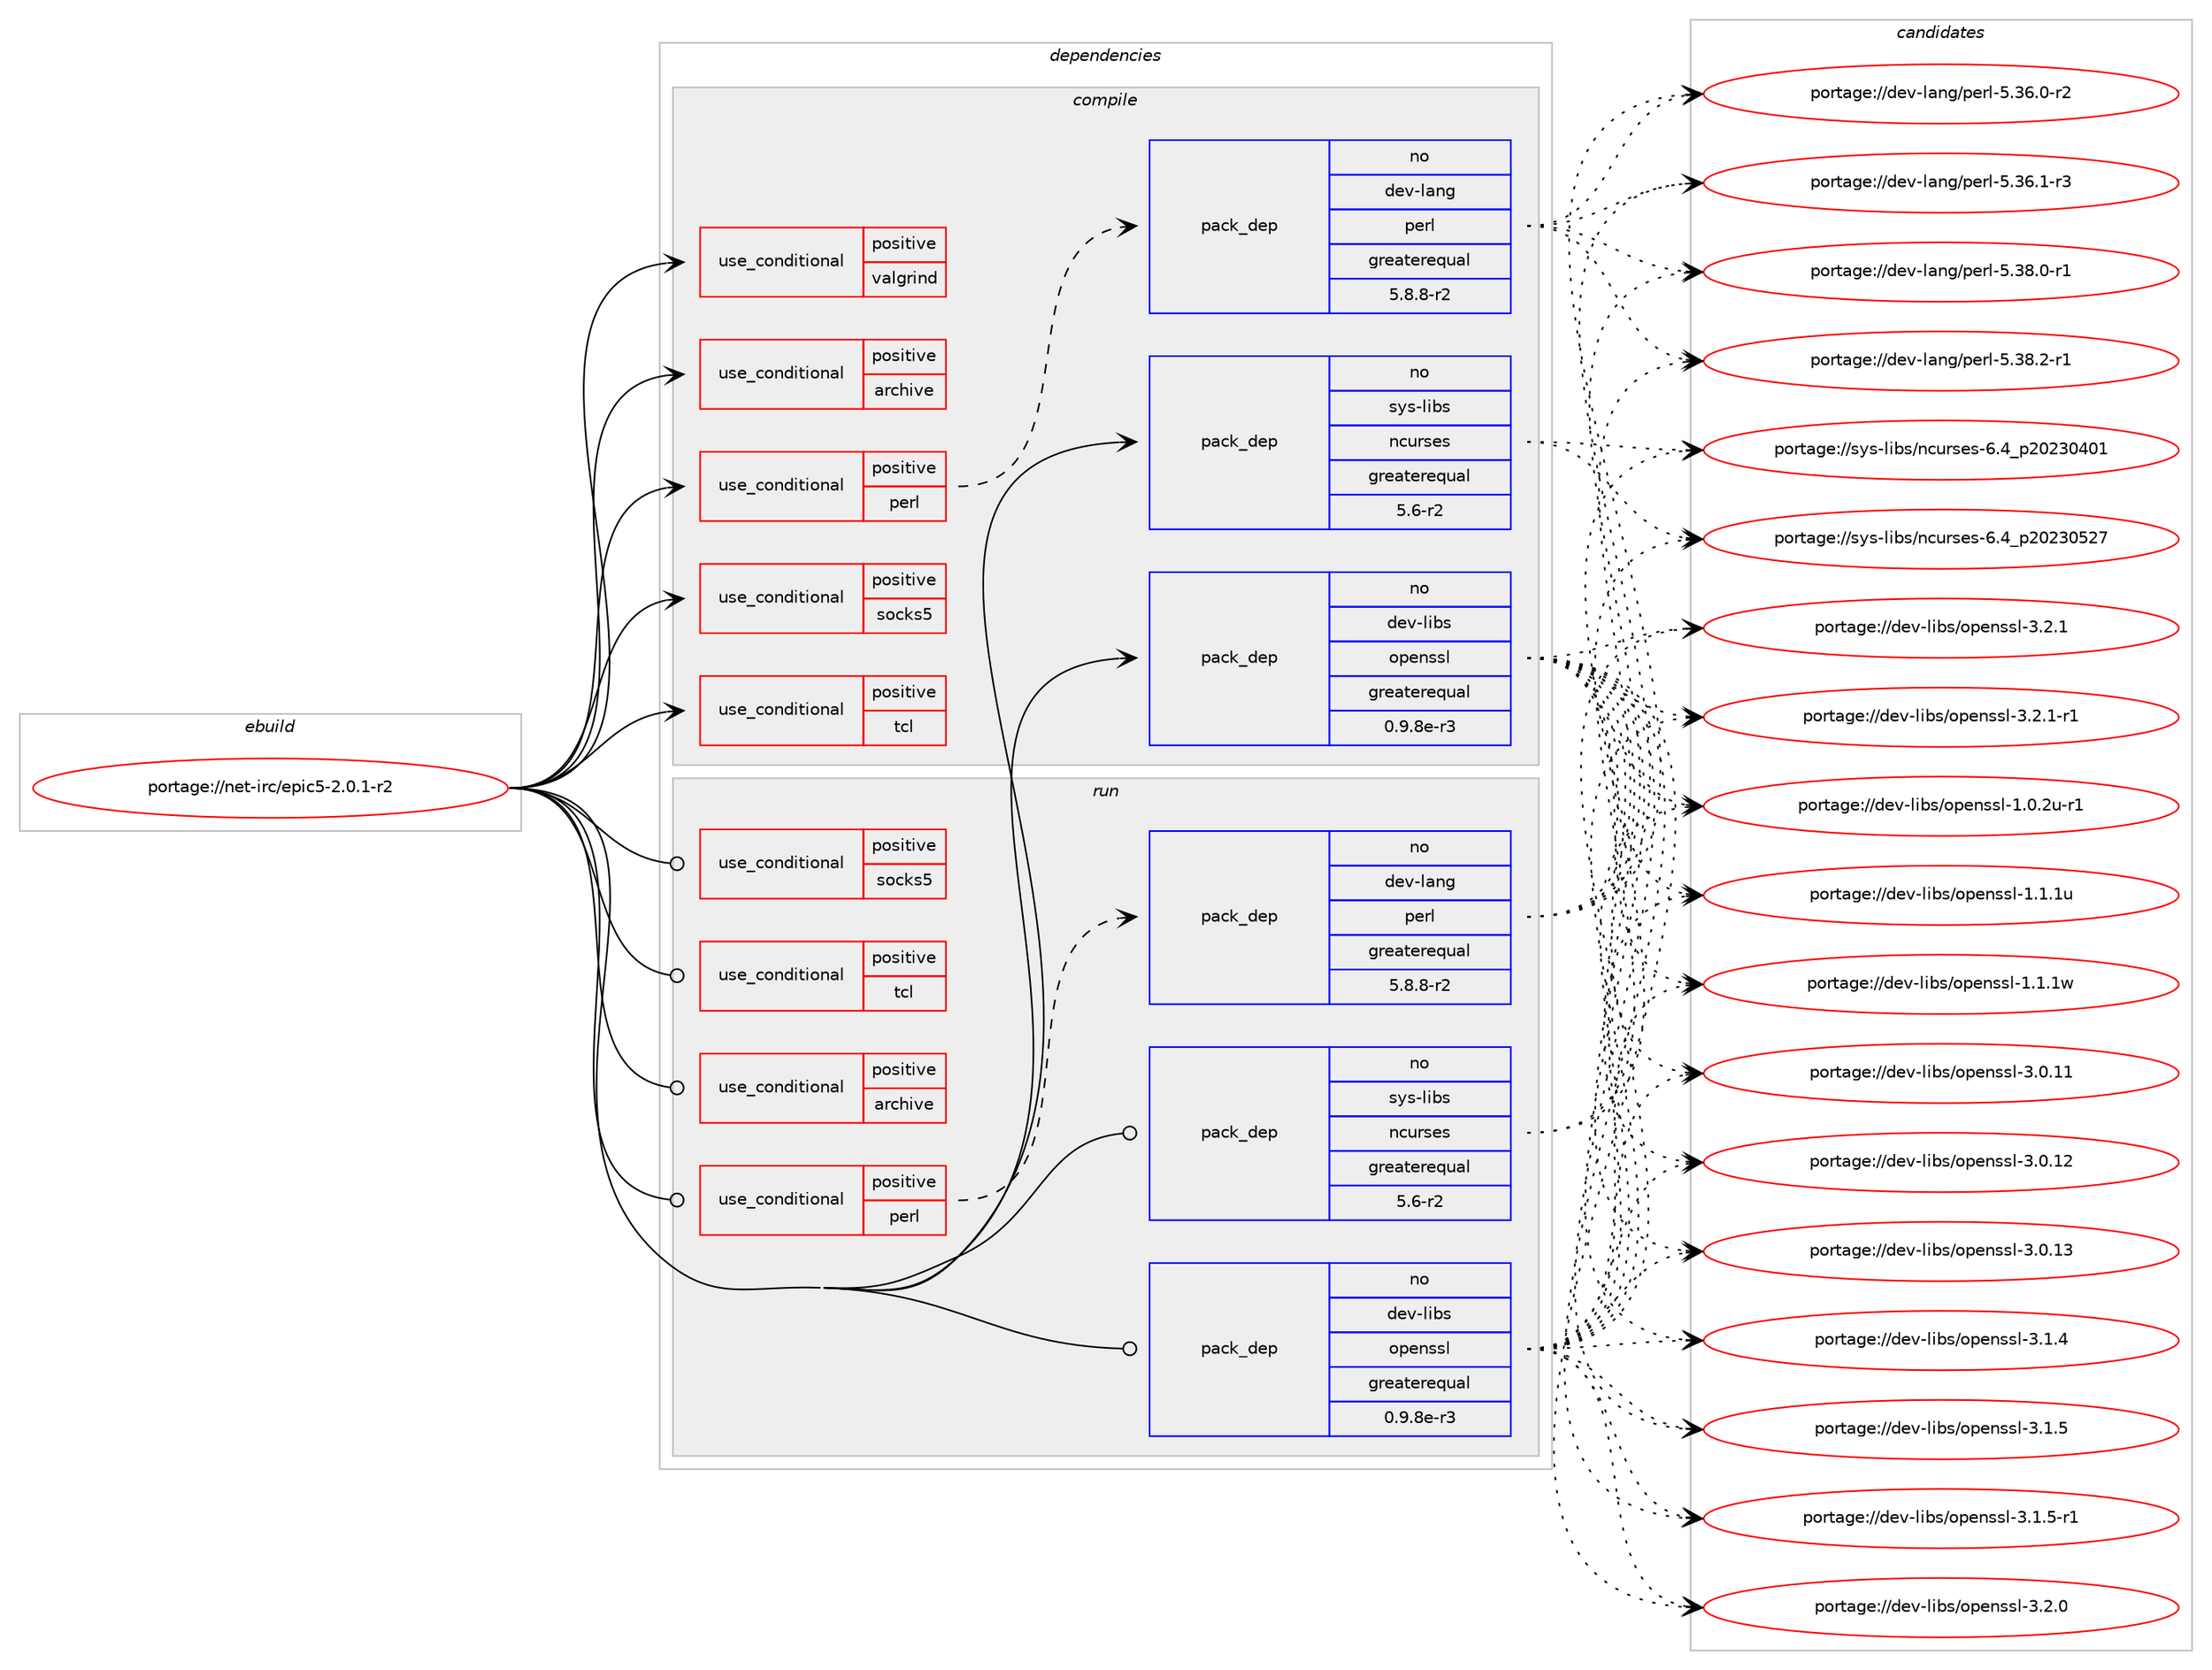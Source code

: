 digraph prolog {

# *************
# Graph options
# *************

newrank=true;
concentrate=true;
compound=true;
graph [rankdir=LR,fontname=Helvetica,fontsize=10,ranksep=1.5];#, ranksep=2.5, nodesep=0.2];
edge  [arrowhead=vee];
node  [fontname=Helvetica,fontsize=10];

# **********
# The ebuild
# **********

subgraph cluster_leftcol {
color=gray;
rank=same;
label=<<i>ebuild</i>>;
id [label="portage://net-irc/epic5-2.0.1-r2", color=red, width=4, href="../net-irc/epic5-2.0.1-r2.svg"];
}

# ****************
# The dependencies
# ****************

subgraph cluster_midcol {
color=gray;
label=<<i>dependencies</i>>;
subgraph cluster_compile {
fillcolor="#eeeeee";
style=filled;
label=<<i>compile</i>>;
subgraph cond2620 {
dependency3749 [label=<<TABLE BORDER="0" CELLBORDER="1" CELLSPACING="0" CELLPADDING="4"><TR><TD ROWSPAN="3" CELLPADDING="10">use_conditional</TD></TR><TR><TD>positive</TD></TR><TR><TD>archive</TD></TR></TABLE>>, shape=none, color=red];
# *** BEGIN UNKNOWN DEPENDENCY TYPE (TODO) ***
# dependency3749 -> package_dependency(portage://net-irc/epic5-2.0.1-r2,install,no,app-arch,libarchive,none,[,,],[],[])
# *** END UNKNOWN DEPENDENCY TYPE (TODO) ***

}
id:e -> dependency3749:w [weight=20,style="solid",arrowhead="vee"];
subgraph cond2621 {
dependency3750 [label=<<TABLE BORDER="0" CELLBORDER="1" CELLSPACING="0" CELLPADDING="4"><TR><TD ROWSPAN="3" CELLPADDING="10">use_conditional</TD></TR><TR><TD>positive</TD></TR><TR><TD>perl</TD></TR></TABLE>>, shape=none, color=red];
subgraph pack1091 {
dependency3751 [label=<<TABLE BORDER="0" CELLBORDER="1" CELLSPACING="0" CELLPADDING="4" WIDTH="220"><TR><TD ROWSPAN="6" CELLPADDING="30">pack_dep</TD></TR><TR><TD WIDTH="110">no</TD></TR><TR><TD>dev-lang</TD></TR><TR><TD>perl</TD></TR><TR><TD>greaterequal</TD></TR><TR><TD>5.8.8-r2</TD></TR></TABLE>>, shape=none, color=blue];
}
dependency3750:e -> dependency3751:w [weight=20,style="dashed",arrowhead="vee"];
}
id:e -> dependency3750:w [weight=20,style="solid",arrowhead="vee"];
subgraph cond2622 {
dependency3752 [label=<<TABLE BORDER="0" CELLBORDER="1" CELLSPACING="0" CELLPADDING="4"><TR><TD ROWSPAN="3" CELLPADDING="10">use_conditional</TD></TR><TR><TD>positive</TD></TR><TR><TD>socks5</TD></TR></TABLE>>, shape=none, color=red];
# *** BEGIN UNKNOWN DEPENDENCY TYPE (TODO) ***
# dependency3752 -> package_dependency(portage://net-irc/epic5-2.0.1-r2,install,no,net-proxy,dante,none,[,,],[],[])
# *** END UNKNOWN DEPENDENCY TYPE (TODO) ***

}
id:e -> dependency3752:w [weight=20,style="solid",arrowhead="vee"];
subgraph cond2623 {
dependency3753 [label=<<TABLE BORDER="0" CELLBORDER="1" CELLSPACING="0" CELLPADDING="4"><TR><TD ROWSPAN="3" CELLPADDING="10">use_conditional</TD></TR><TR><TD>positive</TD></TR><TR><TD>tcl</TD></TR></TABLE>>, shape=none, color=red];
# *** BEGIN UNKNOWN DEPENDENCY TYPE (TODO) ***
# dependency3753 -> package_dependency(portage://net-irc/epic5-2.0.1-r2,install,no,dev-lang,tcl,none,[,,],[slot(0),equal],[])
# *** END UNKNOWN DEPENDENCY TYPE (TODO) ***

}
id:e -> dependency3753:w [weight=20,style="solid",arrowhead="vee"];
subgraph cond2624 {
dependency3754 [label=<<TABLE BORDER="0" CELLBORDER="1" CELLSPACING="0" CELLPADDING="4"><TR><TD ROWSPAN="3" CELLPADDING="10">use_conditional</TD></TR><TR><TD>positive</TD></TR><TR><TD>valgrind</TD></TR></TABLE>>, shape=none, color=red];
# *** BEGIN UNKNOWN DEPENDENCY TYPE (TODO) ***
# dependency3754 -> package_dependency(portage://net-irc/epic5-2.0.1-r2,install,no,dev-debug,valgrind,none,[,,],[],[])
# *** END UNKNOWN DEPENDENCY TYPE (TODO) ***

}
id:e -> dependency3754:w [weight=20,style="solid",arrowhead="vee"];
subgraph pack1092 {
dependency3755 [label=<<TABLE BORDER="0" CELLBORDER="1" CELLSPACING="0" CELLPADDING="4" WIDTH="220"><TR><TD ROWSPAN="6" CELLPADDING="30">pack_dep</TD></TR><TR><TD WIDTH="110">no</TD></TR><TR><TD>dev-libs</TD></TR><TR><TD>openssl</TD></TR><TR><TD>greaterequal</TD></TR><TR><TD>0.9.8e-r3</TD></TR></TABLE>>, shape=none, color=blue];
}
id:e -> dependency3755:w [weight=20,style="solid",arrowhead="vee"];
subgraph pack1093 {
dependency3756 [label=<<TABLE BORDER="0" CELLBORDER="1" CELLSPACING="0" CELLPADDING="4" WIDTH="220"><TR><TD ROWSPAN="6" CELLPADDING="30">pack_dep</TD></TR><TR><TD WIDTH="110">no</TD></TR><TR><TD>sys-libs</TD></TR><TR><TD>ncurses</TD></TR><TR><TD>greaterequal</TD></TR><TR><TD>5.6-r2</TD></TR></TABLE>>, shape=none, color=blue];
}
id:e -> dependency3756:w [weight=20,style="solid",arrowhead="vee"];
# *** BEGIN UNKNOWN DEPENDENCY TYPE (TODO) ***
# id -> package_dependency(portage://net-irc/epic5-2.0.1-r2,install,no,virtual,libcrypt,none,[,,],any_same_slot,[])
# *** END UNKNOWN DEPENDENCY TYPE (TODO) ***

# *** BEGIN UNKNOWN DEPENDENCY TYPE (TODO) ***
# id -> package_dependency(portage://net-irc/epic5-2.0.1-r2,install,no,virtual,libiconv,none,[,,],[],[])
# *** END UNKNOWN DEPENDENCY TYPE (TODO) ***

}
subgraph cluster_compileandrun {
fillcolor="#eeeeee";
style=filled;
label=<<i>compile and run</i>>;
}
subgraph cluster_run {
fillcolor="#eeeeee";
style=filled;
label=<<i>run</i>>;
subgraph cond2625 {
dependency3757 [label=<<TABLE BORDER="0" CELLBORDER="1" CELLSPACING="0" CELLPADDING="4"><TR><TD ROWSPAN="3" CELLPADDING="10">use_conditional</TD></TR><TR><TD>positive</TD></TR><TR><TD>archive</TD></TR></TABLE>>, shape=none, color=red];
# *** BEGIN UNKNOWN DEPENDENCY TYPE (TODO) ***
# dependency3757 -> package_dependency(portage://net-irc/epic5-2.0.1-r2,run,no,app-arch,libarchive,none,[,,],[],[])
# *** END UNKNOWN DEPENDENCY TYPE (TODO) ***

}
id:e -> dependency3757:w [weight=20,style="solid",arrowhead="odot"];
subgraph cond2626 {
dependency3758 [label=<<TABLE BORDER="0" CELLBORDER="1" CELLSPACING="0" CELLPADDING="4"><TR><TD ROWSPAN="3" CELLPADDING="10">use_conditional</TD></TR><TR><TD>positive</TD></TR><TR><TD>perl</TD></TR></TABLE>>, shape=none, color=red];
subgraph pack1094 {
dependency3759 [label=<<TABLE BORDER="0" CELLBORDER="1" CELLSPACING="0" CELLPADDING="4" WIDTH="220"><TR><TD ROWSPAN="6" CELLPADDING="30">pack_dep</TD></TR><TR><TD WIDTH="110">no</TD></TR><TR><TD>dev-lang</TD></TR><TR><TD>perl</TD></TR><TR><TD>greaterequal</TD></TR><TR><TD>5.8.8-r2</TD></TR></TABLE>>, shape=none, color=blue];
}
dependency3758:e -> dependency3759:w [weight=20,style="dashed",arrowhead="vee"];
}
id:e -> dependency3758:w [weight=20,style="solid",arrowhead="odot"];
subgraph cond2627 {
dependency3760 [label=<<TABLE BORDER="0" CELLBORDER="1" CELLSPACING="0" CELLPADDING="4"><TR><TD ROWSPAN="3" CELLPADDING="10">use_conditional</TD></TR><TR><TD>positive</TD></TR><TR><TD>socks5</TD></TR></TABLE>>, shape=none, color=red];
# *** BEGIN UNKNOWN DEPENDENCY TYPE (TODO) ***
# dependency3760 -> package_dependency(portage://net-irc/epic5-2.0.1-r2,run,no,net-proxy,dante,none,[,,],[],[])
# *** END UNKNOWN DEPENDENCY TYPE (TODO) ***

}
id:e -> dependency3760:w [weight=20,style="solid",arrowhead="odot"];
subgraph cond2628 {
dependency3761 [label=<<TABLE BORDER="0" CELLBORDER="1" CELLSPACING="0" CELLPADDING="4"><TR><TD ROWSPAN="3" CELLPADDING="10">use_conditional</TD></TR><TR><TD>positive</TD></TR><TR><TD>tcl</TD></TR></TABLE>>, shape=none, color=red];
# *** BEGIN UNKNOWN DEPENDENCY TYPE (TODO) ***
# dependency3761 -> package_dependency(portage://net-irc/epic5-2.0.1-r2,run,no,dev-lang,tcl,none,[,,],[slot(0),equal],[])
# *** END UNKNOWN DEPENDENCY TYPE (TODO) ***

}
id:e -> dependency3761:w [weight=20,style="solid",arrowhead="odot"];
subgraph pack1095 {
dependency3762 [label=<<TABLE BORDER="0" CELLBORDER="1" CELLSPACING="0" CELLPADDING="4" WIDTH="220"><TR><TD ROWSPAN="6" CELLPADDING="30">pack_dep</TD></TR><TR><TD WIDTH="110">no</TD></TR><TR><TD>dev-libs</TD></TR><TR><TD>openssl</TD></TR><TR><TD>greaterequal</TD></TR><TR><TD>0.9.8e-r3</TD></TR></TABLE>>, shape=none, color=blue];
}
id:e -> dependency3762:w [weight=20,style="solid",arrowhead="odot"];
subgraph pack1096 {
dependency3763 [label=<<TABLE BORDER="0" CELLBORDER="1" CELLSPACING="0" CELLPADDING="4" WIDTH="220"><TR><TD ROWSPAN="6" CELLPADDING="30">pack_dep</TD></TR><TR><TD WIDTH="110">no</TD></TR><TR><TD>sys-libs</TD></TR><TR><TD>ncurses</TD></TR><TR><TD>greaterequal</TD></TR><TR><TD>5.6-r2</TD></TR></TABLE>>, shape=none, color=blue];
}
id:e -> dependency3763:w [weight=20,style="solid",arrowhead="odot"];
# *** BEGIN UNKNOWN DEPENDENCY TYPE (TODO) ***
# id -> package_dependency(portage://net-irc/epic5-2.0.1-r2,run,no,virtual,libcrypt,none,[,,],any_same_slot,[])
# *** END UNKNOWN DEPENDENCY TYPE (TODO) ***

# *** BEGIN UNKNOWN DEPENDENCY TYPE (TODO) ***
# id -> package_dependency(portage://net-irc/epic5-2.0.1-r2,run,no,virtual,libiconv,none,[,,],[],[])
# *** END UNKNOWN DEPENDENCY TYPE (TODO) ***

}
}

# **************
# The candidates
# **************

subgraph cluster_choices {
rank=same;
color=gray;
label=<<i>candidates</i>>;

subgraph choice1091 {
color=black;
nodesep=1;
choice100101118451089711010347112101114108455346515446484511450 [label="portage://dev-lang/perl-5.36.0-r2", color=red, width=4,href="../dev-lang/perl-5.36.0-r2.svg"];
choice100101118451089711010347112101114108455346515446494511451 [label="portage://dev-lang/perl-5.36.1-r3", color=red, width=4,href="../dev-lang/perl-5.36.1-r3.svg"];
choice100101118451089711010347112101114108455346515646484511449 [label="portage://dev-lang/perl-5.38.0-r1", color=red, width=4,href="../dev-lang/perl-5.38.0-r1.svg"];
choice100101118451089711010347112101114108455346515646504511449 [label="portage://dev-lang/perl-5.38.2-r1", color=red, width=4,href="../dev-lang/perl-5.38.2-r1.svg"];
dependency3751:e -> choice100101118451089711010347112101114108455346515446484511450:w [style=dotted,weight="100"];
dependency3751:e -> choice100101118451089711010347112101114108455346515446494511451:w [style=dotted,weight="100"];
dependency3751:e -> choice100101118451089711010347112101114108455346515646484511449:w [style=dotted,weight="100"];
dependency3751:e -> choice100101118451089711010347112101114108455346515646504511449:w [style=dotted,weight="100"];
}
subgraph choice1092 {
color=black;
nodesep=1;
choice1001011184510810598115471111121011101151151084549464846501174511449 [label="portage://dev-libs/openssl-1.0.2u-r1", color=red, width=4,href="../dev-libs/openssl-1.0.2u-r1.svg"];
choice100101118451081059811547111112101110115115108454946494649117 [label="portage://dev-libs/openssl-1.1.1u", color=red, width=4,href="../dev-libs/openssl-1.1.1u.svg"];
choice100101118451081059811547111112101110115115108454946494649119 [label="portage://dev-libs/openssl-1.1.1w", color=red, width=4,href="../dev-libs/openssl-1.1.1w.svg"];
choice10010111845108105981154711111210111011511510845514648464949 [label="portage://dev-libs/openssl-3.0.11", color=red, width=4,href="../dev-libs/openssl-3.0.11.svg"];
choice10010111845108105981154711111210111011511510845514648464950 [label="portage://dev-libs/openssl-3.0.12", color=red, width=4,href="../dev-libs/openssl-3.0.12.svg"];
choice10010111845108105981154711111210111011511510845514648464951 [label="portage://dev-libs/openssl-3.0.13", color=red, width=4,href="../dev-libs/openssl-3.0.13.svg"];
choice100101118451081059811547111112101110115115108455146494652 [label="portage://dev-libs/openssl-3.1.4", color=red, width=4,href="../dev-libs/openssl-3.1.4.svg"];
choice100101118451081059811547111112101110115115108455146494653 [label="portage://dev-libs/openssl-3.1.5", color=red, width=4,href="../dev-libs/openssl-3.1.5.svg"];
choice1001011184510810598115471111121011101151151084551464946534511449 [label="portage://dev-libs/openssl-3.1.5-r1", color=red, width=4,href="../dev-libs/openssl-3.1.5-r1.svg"];
choice100101118451081059811547111112101110115115108455146504648 [label="portage://dev-libs/openssl-3.2.0", color=red, width=4,href="../dev-libs/openssl-3.2.0.svg"];
choice100101118451081059811547111112101110115115108455146504649 [label="portage://dev-libs/openssl-3.2.1", color=red, width=4,href="../dev-libs/openssl-3.2.1.svg"];
choice1001011184510810598115471111121011101151151084551465046494511449 [label="portage://dev-libs/openssl-3.2.1-r1", color=red, width=4,href="../dev-libs/openssl-3.2.1-r1.svg"];
dependency3755:e -> choice1001011184510810598115471111121011101151151084549464846501174511449:w [style=dotted,weight="100"];
dependency3755:e -> choice100101118451081059811547111112101110115115108454946494649117:w [style=dotted,weight="100"];
dependency3755:e -> choice100101118451081059811547111112101110115115108454946494649119:w [style=dotted,weight="100"];
dependency3755:e -> choice10010111845108105981154711111210111011511510845514648464949:w [style=dotted,weight="100"];
dependency3755:e -> choice10010111845108105981154711111210111011511510845514648464950:w [style=dotted,weight="100"];
dependency3755:e -> choice10010111845108105981154711111210111011511510845514648464951:w [style=dotted,weight="100"];
dependency3755:e -> choice100101118451081059811547111112101110115115108455146494652:w [style=dotted,weight="100"];
dependency3755:e -> choice100101118451081059811547111112101110115115108455146494653:w [style=dotted,weight="100"];
dependency3755:e -> choice1001011184510810598115471111121011101151151084551464946534511449:w [style=dotted,weight="100"];
dependency3755:e -> choice100101118451081059811547111112101110115115108455146504648:w [style=dotted,weight="100"];
dependency3755:e -> choice100101118451081059811547111112101110115115108455146504649:w [style=dotted,weight="100"];
dependency3755:e -> choice1001011184510810598115471111121011101151151084551465046494511449:w [style=dotted,weight="100"];
}
subgraph choice1093 {
color=black;
nodesep=1;
choice1151211154510810598115471109911711411510111545544652951125048505148524849 [label="portage://sys-libs/ncurses-6.4_p20230401", color=red, width=4,href="../sys-libs/ncurses-6.4_p20230401.svg"];
choice1151211154510810598115471109911711411510111545544652951125048505148535055 [label="portage://sys-libs/ncurses-6.4_p20230527", color=red, width=4,href="../sys-libs/ncurses-6.4_p20230527.svg"];
dependency3756:e -> choice1151211154510810598115471109911711411510111545544652951125048505148524849:w [style=dotted,weight="100"];
dependency3756:e -> choice1151211154510810598115471109911711411510111545544652951125048505148535055:w [style=dotted,weight="100"];
}
subgraph choice1094 {
color=black;
nodesep=1;
choice100101118451089711010347112101114108455346515446484511450 [label="portage://dev-lang/perl-5.36.0-r2", color=red, width=4,href="../dev-lang/perl-5.36.0-r2.svg"];
choice100101118451089711010347112101114108455346515446494511451 [label="portage://dev-lang/perl-5.36.1-r3", color=red, width=4,href="../dev-lang/perl-5.36.1-r3.svg"];
choice100101118451089711010347112101114108455346515646484511449 [label="portage://dev-lang/perl-5.38.0-r1", color=red, width=4,href="../dev-lang/perl-5.38.0-r1.svg"];
choice100101118451089711010347112101114108455346515646504511449 [label="portage://dev-lang/perl-5.38.2-r1", color=red, width=4,href="../dev-lang/perl-5.38.2-r1.svg"];
dependency3759:e -> choice100101118451089711010347112101114108455346515446484511450:w [style=dotted,weight="100"];
dependency3759:e -> choice100101118451089711010347112101114108455346515446494511451:w [style=dotted,weight="100"];
dependency3759:e -> choice100101118451089711010347112101114108455346515646484511449:w [style=dotted,weight="100"];
dependency3759:e -> choice100101118451089711010347112101114108455346515646504511449:w [style=dotted,weight="100"];
}
subgraph choice1095 {
color=black;
nodesep=1;
choice1001011184510810598115471111121011101151151084549464846501174511449 [label="portage://dev-libs/openssl-1.0.2u-r1", color=red, width=4,href="../dev-libs/openssl-1.0.2u-r1.svg"];
choice100101118451081059811547111112101110115115108454946494649117 [label="portage://dev-libs/openssl-1.1.1u", color=red, width=4,href="../dev-libs/openssl-1.1.1u.svg"];
choice100101118451081059811547111112101110115115108454946494649119 [label="portage://dev-libs/openssl-1.1.1w", color=red, width=4,href="../dev-libs/openssl-1.1.1w.svg"];
choice10010111845108105981154711111210111011511510845514648464949 [label="portage://dev-libs/openssl-3.0.11", color=red, width=4,href="../dev-libs/openssl-3.0.11.svg"];
choice10010111845108105981154711111210111011511510845514648464950 [label="portage://dev-libs/openssl-3.0.12", color=red, width=4,href="../dev-libs/openssl-3.0.12.svg"];
choice10010111845108105981154711111210111011511510845514648464951 [label="portage://dev-libs/openssl-3.0.13", color=red, width=4,href="../dev-libs/openssl-3.0.13.svg"];
choice100101118451081059811547111112101110115115108455146494652 [label="portage://dev-libs/openssl-3.1.4", color=red, width=4,href="../dev-libs/openssl-3.1.4.svg"];
choice100101118451081059811547111112101110115115108455146494653 [label="portage://dev-libs/openssl-3.1.5", color=red, width=4,href="../dev-libs/openssl-3.1.5.svg"];
choice1001011184510810598115471111121011101151151084551464946534511449 [label="portage://dev-libs/openssl-3.1.5-r1", color=red, width=4,href="../dev-libs/openssl-3.1.5-r1.svg"];
choice100101118451081059811547111112101110115115108455146504648 [label="portage://dev-libs/openssl-3.2.0", color=red, width=4,href="../dev-libs/openssl-3.2.0.svg"];
choice100101118451081059811547111112101110115115108455146504649 [label="portage://dev-libs/openssl-3.2.1", color=red, width=4,href="../dev-libs/openssl-3.2.1.svg"];
choice1001011184510810598115471111121011101151151084551465046494511449 [label="portage://dev-libs/openssl-3.2.1-r1", color=red, width=4,href="../dev-libs/openssl-3.2.1-r1.svg"];
dependency3762:e -> choice1001011184510810598115471111121011101151151084549464846501174511449:w [style=dotted,weight="100"];
dependency3762:e -> choice100101118451081059811547111112101110115115108454946494649117:w [style=dotted,weight="100"];
dependency3762:e -> choice100101118451081059811547111112101110115115108454946494649119:w [style=dotted,weight="100"];
dependency3762:e -> choice10010111845108105981154711111210111011511510845514648464949:w [style=dotted,weight="100"];
dependency3762:e -> choice10010111845108105981154711111210111011511510845514648464950:w [style=dotted,weight="100"];
dependency3762:e -> choice10010111845108105981154711111210111011511510845514648464951:w [style=dotted,weight="100"];
dependency3762:e -> choice100101118451081059811547111112101110115115108455146494652:w [style=dotted,weight="100"];
dependency3762:e -> choice100101118451081059811547111112101110115115108455146494653:w [style=dotted,weight="100"];
dependency3762:e -> choice1001011184510810598115471111121011101151151084551464946534511449:w [style=dotted,weight="100"];
dependency3762:e -> choice100101118451081059811547111112101110115115108455146504648:w [style=dotted,weight="100"];
dependency3762:e -> choice100101118451081059811547111112101110115115108455146504649:w [style=dotted,weight="100"];
dependency3762:e -> choice1001011184510810598115471111121011101151151084551465046494511449:w [style=dotted,weight="100"];
}
subgraph choice1096 {
color=black;
nodesep=1;
choice1151211154510810598115471109911711411510111545544652951125048505148524849 [label="portage://sys-libs/ncurses-6.4_p20230401", color=red, width=4,href="../sys-libs/ncurses-6.4_p20230401.svg"];
choice1151211154510810598115471109911711411510111545544652951125048505148535055 [label="portage://sys-libs/ncurses-6.4_p20230527", color=red, width=4,href="../sys-libs/ncurses-6.4_p20230527.svg"];
dependency3763:e -> choice1151211154510810598115471109911711411510111545544652951125048505148524849:w [style=dotted,weight="100"];
dependency3763:e -> choice1151211154510810598115471109911711411510111545544652951125048505148535055:w [style=dotted,weight="100"];
}
}

}
